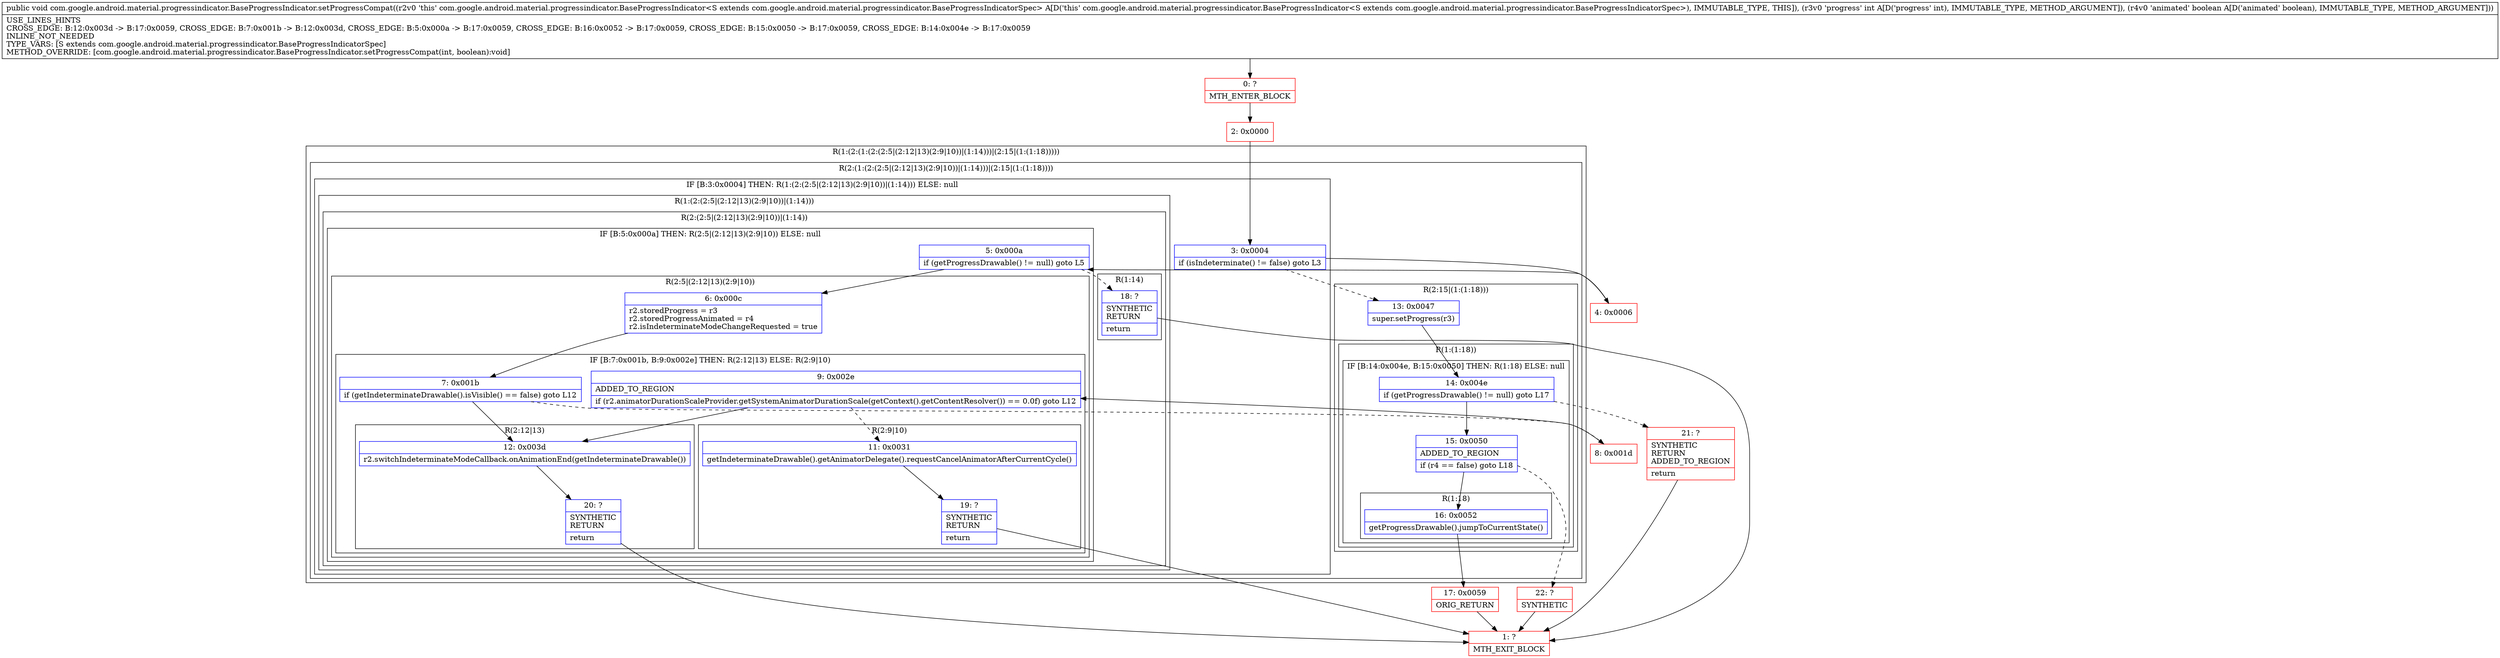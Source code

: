 digraph "CFG forcom.google.android.material.progressindicator.BaseProgressIndicator.setProgressCompat(IZ)V" {
subgraph cluster_Region_745914440 {
label = "R(1:(2:(1:(2:(2:5|(2:12|13)(2:9|10))|(1:14)))|(2:15|(1:(1:18)))))";
node [shape=record,color=blue];
subgraph cluster_Region_66163608 {
label = "R(2:(1:(2:(2:5|(2:12|13)(2:9|10))|(1:14)))|(2:15|(1:(1:18))))";
node [shape=record,color=blue];
subgraph cluster_IfRegion_367809313 {
label = "IF [B:3:0x0004] THEN: R(1:(2:(2:5|(2:12|13)(2:9|10))|(1:14))) ELSE: null";
node [shape=record,color=blue];
Node_3 [shape=record,label="{3\:\ 0x0004|if (isIndeterminate() != false) goto L3\l}"];
subgraph cluster_Region_340671495 {
label = "R(1:(2:(2:5|(2:12|13)(2:9|10))|(1:14)))";
node [shape=record,color=blue];
subgraph cluster_Region_373020998 {
label = "R(2:(2:5|(2:12|13)(2:9|10))|(1:14))";
node [shape=record,color=blue];
subgraph cluster_IfRegion_433714506 {
label = "IF [B:5:0x000a] THEN: R(2:5|(2:12|13)(2:9|10)) ELSE: null";
node [shape=record,color=blue];
Node_5 [shape=record,label="{5\:\ 0x000a|if (getProgressDrawable() != null) goto L5\l}"];
subgraph cluster_Region_1859901451 {
label = "R(2:5|(2:12|13)(2:9|10))";
node [shape=record,color=blue];
Node_6 [shape=record,label="{6\:\ 0x000c|r2.storedProgress = r3\lr2.storedProgressAnimated = r4\lr2.isIndeterminateModeChangeRequested = true\l}"];
subgraph cluster_IfRegion_194019283 {
label = "IF [B:7:0x001b, B:9:0x002e] THEN: R(2:12|13) ELSE: R(2:9|10)";
node [shape=record,color=blue];
Node_7 [shape=record,label="{7\:\ 0x001b|if (getIndeterminateDrawable().isVisible() == false) goto L12\l}"];
Node_9 [shape=record,label="{9\:\ 0x002e|ADDED_TO_REGION\l|if (r2.animatorDurationScaleProvider.getSystemAnimatorDurationScale(getContext().getContentResolver()) == 0.0f) goto L12\l}"];
subgraph cluster_Region_1126790670 {
label = "R(2:12|13)";
node [shape=record,color=blue];
Node_12 [shape=record,label="{12\:\ 0x003d|r2.switchIndeterminateModeCallback.onAnimationEnd(getIndeterminateDrawable())\l}"];
Node_20 [shape=record,label="{20\:\ ?|SYNTHETIC\lRETURN\l|return\l}"];
}
subgraph cluster_Region_361543812 {
label = "R(2:9|10)";
node [shape=record,color=blue];
Node_11 [shape=record,label="{11\:\ 0x0031|getIndeterminateDrawable().getAnimatorDelegate().requestCancelAnimatorAfterCurrentCycle()\l}"];
Node_19 [shape=record,label="{19\:\ ?|SYNTHETIC\lRETURN\l|return\l}"];
}
}
}
}
subgraph cluster_Region_623321534 {
label = "R(1:14)";
node [shape=record,color=blue];
Node_18 [shape=record,label="{18\:\ ?|SYNTHETIC\lRETURN\l|return\l}"];
}
}
}
}
subgraph cluster_Region_759282734 {
label = "R(2:15|(1:(1:18)))";
node [shape=record,color=blue];
Node_13 [shape=record,label="{13\:\ 0x0047|super.setProgress(r3)\l}"];
subgraph cluster_Region_626013838 {
label = "R(1:(1:18))";
node [shape=record,color=blue];
subgraph cluster_IfRegion_1432937016 {
label = "IF [B:14:0x004e, B:15:0x0050] THEN: R(1:18) ELSE: null";
node [shape=record,color=blue];
Node_14 [shape=record,label="{14\:\ 0x004e|if (getProgressDrawable() != null) goto L17\l}"];
Node_15 [shape=record,label="{15\:\ 0x0050|ADDED_TO_REGION\l|if (r4 == false) goto L18\l}"];
subgraph cluster_Region_1239290874 {
label = "R(1:18)";
node [shape=record,color=blue];
Node_16 [shape=record,label="{16\:\ 0x0052|getProgressDrawable().jumpToCurrentState()\l}"];
}
}
}
}
}
}
Node_0 [shape=record,color=red,label="{0\:\ ?|MTH_ENTER_BLOCK\l}"];
Node_2 [shape=record,color=red,label="{2\:\ 0x0000}"];
Node_4 [shape=record,color=red,label="{4\:\ 0x0006}"];
Node_8 [shape=record,color=red,label="{8\:\ 0x001d}"];
Node_1 [shape=record,color=red,label="{1\:\ ?|MTH_EXIT_BLOCK\l}"];
Node_17 [shape=record,color=red,label="{17\:\ 0x0059|ORIG_RETURN\l}"];
Node_22 [shape=record,color=red,label="{22\:\ ?|SYNTHETIC\l}"];
Node_21 [shape=record,color=red,label="{21\:\ ?|SYNTHETIC\lRETURN\lADDED_TO_REGION\l|return\l}"];
MethodNode[shape=record,label="{public void com.google.android.material.progressindicator.BaseProgressIndicator.setProgressCompat((r2v0 'this' com.google.android.material.progressindicator.BaseProgressIndicator\<S extends com.google.android.material.progressindicator.BaseProgressIndicatorSpec\> A[D('this' com.google.android.material.progressindicator.BaseProgressIndicator\<S extends com.google.android.material.progressindicator.BaseProgressIndicatorSpec\>), IMMUTABLE_TYPE, THIS]), (r3v0 'progress' int A[D('progress' int), IMMUTABLE_TYPE, METHOD_ARGUMENT]), (r4v0 'animated' boolean A[D('animated' boolean), IMMUTABLE_TYPE, METHOD_ARGUMENT]))  | USE_LINES_HINTS\lCROSS_EDGE: B:12:0x003d \-\> B:17:0x0059, CROSS_EDGE: B:7:0x001b \-\> B:12:0x003d, CROSS_EDGE: B:5:0x000a \-\> B:17:0x0059, CROSS_EDGE: B:16:0x0052 \-\> B:17:0x0059, CROSS_EDGE: B:15:0x0050 \-\> B:17:0x0059, CROSS_EDGE: B:14:0x004e \-\> B:17:0x0059\lINLINE_NOT_NEEDED\lTYPE_VARS: [S extends com.google.android.material.progressindicator.BaseProgressIndicatorSpec]\lMETHOD_OVERRIDE: [com.google.android.material.progressindicator.BaseProgressIndicator.setProgressCompat(int, boolean):void]\l}"];
MethodNode -> Node_0;Node_3 -> Node_4;
Node_3 -> Node_13[style=dashed];
Node_5 -> Node_6;
Node_5 -> Node_18[style=dashed];
Node_6 -> Node_7;
Node_7 -> Node_8[style=dashed];
Node_7 -> Node_12;
Node_9 -> Node_11[style=dashed];
Node_9 -> Node_12;
Node_12 -> Node_20;
Node_20 -> Node_1;
Node_11 -> Node_19;
Node_19 -> Node_1;
Node_18 -> Node_1;
Node_13 -> Node_14;
Node_14 -> Node_15;
Node_14 -> Node_21[style=dashed];
Node_15 -> Node_16;
Node_15 -> Node_22[style=dashed];
Node_16 -> Node_17;
Node_0 -> Node_2;
Node_2 -> Node_3;
Node_4 -> Node_5;
Node_8 -> Node_9;
Node_17 -> Node_1;
Node_22 -> Node_1;
Node_21 -> Node_1;
}

